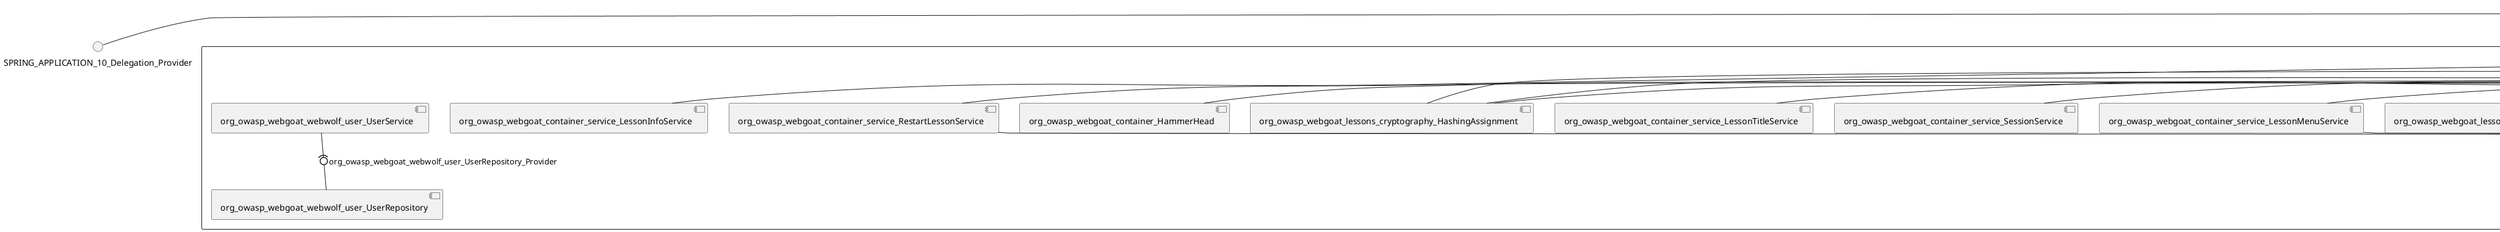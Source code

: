 @startuml
skinparam fixCircleLabelOverlapping true
skinparam componentStyle uml2
() SPRING_APPLICATION_10_Delegation_Provider
() SPRING_APPLICATION_11_Delegation_Provider
() SPRING_APPLICATION_12_Delegation_Provider
() SPRING_APPLICATION_13_Delegation_Provider
() SPRING_APPLICATION_14_Delegation_Provider
() SPRING_APPLICATION_15_Delegation_Provider
() SPRING_APPLICATION_16_Delegation_Provider
() SPRING_APPLICATION_2_Delegation_Provider
() SPRING_APPLICATION_3_Delegation_Provider
() SPRING_APPLICATION_4_Delegation_Provider
() SPRING_APPLICATION_5_Delegation_Provider
() SPRING_APPLICATION_6_Delegation_Provider
() SPRING_APPLICATION_7_Delegation_Provider
() SPRING_APPLICATION_8_Delegation_Provider
() SPRING_APPLICATION_9_Delegation_Provider
() SPRING_APPLICATION_BypassRestrictions_FieldRestrictions_POST_Delegation_Provider
() SPRING_APPLICATION_BypassRestrictions_frontendValidation_POST_Delegation_Provider
() SPRING_APPLICATION_ChromeDevTools_dummy_POST_Delegation_Provider
() SPRING_APPLICATION_ChromeDevTools_network_POST_Delegation_Provider
() SPRING_APPLICATION_CrossSiteScriptingStored_stored_xss_POST_Delegation_Provider
() SPRING_APPLICATION_CrossSiteScriptingStored_stored_xss_follow_up_POST_Delegation_Provider
() SPRING_APPLICATION_CrossSiteScripting_attack1_POST_Delegation_Provider
() SPRING_APPLICATION_CrossSiteScripting_attack3_POST_Delegation_Provider
() SPRING_APPLICATION_CrossSiteScripting_attack4_POST_Delegation_Provider
() SPRING_APPLICATION_CrossSiteScripting_attack5a_GET_Delegation_Provider
() SPRING_APPLICATION_CrossSiteScripting_attack6a_POST_Delegation_Provider
() SPRING_APPLICATION_CrossSiteScripting_dom_follow_up_POST_Delegation_Provider
() SPRING_APPLICATION_CrossSiteScripting_phone_home_xss_POST_Delegation_Provider
() SPRING_APPLICATION_CrossSiteScripting_quiz_GET_POST_Delegation_Provider
() SPRING_APPLICATION_Delegation_Provider
() SPRING_APPLICATION_GET_10_Delegation_Provider
() SPRING_APPLICATION_GET_11_Delegation_Provider
() SPRING_APPLICATION_GET_2_Delegation_Provider
() SPRING_APPLICATION_GET_3_Delegation_Provider
() SPRING_APPLICATION_GET_4_Delegation_Provider
() SPRING_APPLICATION_GET_5_Delegation_Provider
() SPRING_APPLICATION_GET_6_Delegation_Provider
() SPRING_APPLICATION_GET_7_Delegation_Provider
() SPRING_APPLICATION_GET_8_Delegation_Provider
() SPRING_APPLICATION_GET_9_Delegation_Provider
() SPRING_APPLICATION_GET_Delegation_Provider
() SPRING_APPLICATION_HtmlTampering_task_POST_Delegation_Provider
() SPRING_APPLICATION_HttpBasics_attack1_POST_Delegation_Provider
() SPRING_APPLICATION_HttpBasics_attack2_POST_Delegation_Provider
() SPRING_APPLICATION_IDOR_diff_attributes_POST_Delegation_Provider
() SPRING_APPLICATION_IDOR_login_POST_Delegation_Provider
() SPRING_APPLICATION_IDOR_profile_alt_path_POST_Delegation_Provider
() SPRING_APPLICATION_InsecureDeserialization_task_POST_Delegation_Provider
() SPRING_APPLICATION_InsecureLogin_Delegation_Provider
() SPRING_APPLICATION_JWT_decode_POST_Delegation_Provider
() SPRING_APPLICATION_JWT_jku_Delegation_Provider
() SPRING_APPLICATION_JWT_kid_Delegation_Provider
() SPRING_APPLICATION_JWT_quiz_GET_POST_Delegation_Provider
() SPRING_APPLICATION_JWT_refresh_Delegation_Provider
() SPRING_APPLICATION_JWT_secret_POST_Delegation_Provider
() SPRING_APPLICATION_JWT_votings_Delegation_Provider
() SPRING_APPLICATION_LogSpoofing_log_bleeding_POST_Delegation_Provider
() SPRING_APPLICATION_LogSpoofing_log_spoofing_POST_Delegation_Provider
() SPRING_APPLICATION_POST_10_Delegation_Provider
() SPRING_APPLICATION_POST_11_Delegation_Provider
() SPRING_APPLICATION_POST_12_Delegation_Provider
() SPRING_APPLICATION_POST_13_Delegation_Provider
() SPRING_APPLICATION_POST_14_Delegation_Provider
() SPRING_APPLICATION_POST_15_Delegation_Provider
() SPRING_APPLICATION_POST_16_Delegation_Provider
() SPRING_APPLICATION_POST_17_Delegation_Provider
() SPRING_APPLICATION_POST_18_Delegation_Provider
() SPRING_APPLICATION_POST_2_Delegation_Provider
() SPRING_APPLICATION_POST_3_Delegation_Provider
() SPRING_APPLICATION_POST_4_Delegation_Provider
() SPRING_APPLICATION_POST_5_Delegation_Provider
() SPRING_APPLICATION_POST_6_Delegation_Provider
() SPRING_APPLICATION_POST_7_Delegation_Provider
() SPRING_APPLICATION_POST_8_Delegation_Provider
() SPRING_APPLICATION_POST_9_Delegation_Provider
() SPRING_APPLICATION_POST_Delegation_Provider
() SPRING_APPLICATION_PUT_Delegation_Provider
() SPRING_APPLICATION_PasswordReset_ForgotPassword_create_password_reset_link_POST_Delegation_Provider
() SPRING_APPLICATION_PasswordReset_SecurityQuestions_POST_Delegation_Provider
() SPRING_APPLICATION_PasswordReset_reset_Delegation_Provider
() SPRING_APPLICATION_PasswordReset_simple_mail_reset_POST_Delegation_Provider
() SPRING_APPLICATION_PathTraversal_profile_picture_GET_Delegation_Provider
() SPRING_APPLICATION_PathTraversal_profile_picture_fix_GET_Delegation_Provider
() SPRING_APPLICATION_PathTraversal_profile_upload_POST_Delegation_Provider
() SPRING_APPLICATION_PathTraversal_profile_upload_fix_POST_Delegation_Provider
() SPRING_APPLICATION_PathTraversal_profile_upload_remove_user_input_POST_Delegation_Provider
() SPRING_APPLICATION_PathTraversal_random_POST_Delegation_Provider
() SPRING_APPLICATION_PathTraversal_random_picture_GET_Delegation_Provider
() SPRING_APPLICATION_PathTraversal_zip_slip_Delegation_Provider
() SPRING_APPLICATION_SSRF_task1_POST_Delegation_Provider
() SPRING_APPLICATION_SSRF_task2_POST_Delegation_Provider
() SPRING_APPLICATION_SecurePasswords_assignment_POST_Delegation_Provider
() SPRING_APPLICATION_SqlInjectionAdvanced_attack6a_POST_Delegation_Provider
() SPRING_APPLICATION_SqlInjectionAdvanced_attack6b_POST_Delegation_Provider
() SPRING_APPLICATION_SqlInjectionAdvanced_challenge_Login_POST_Delegation_Provider
() SPRING_APPLICATION_SqlInjectionAdvanced_challenge_PUT_Delegation_Provider
() SPRING_APPLICATION_SqlInjectionAdvanced_quiz_GET_POST_Delegation_Provider
() SPRING_APPLICATION_SqlInjectionMitigations_attack10a_POST_Delegation_Provider
() SPRING_APPLICATION_SqlInjectionMitigations_attack10b_POST_Delegation_Provider
() SPRING_APPLICATION_SqlInjectionMitigations_attack12a_POST_Delegation_Provider
() SPRING_APPLICATION_SqlInjectionMitigations_servers_GET_Delegation_Provider
() SPRING_APPLICATION_SqlInjection_assignment5a_POST_Delegation_Provider
() SPRING_APPLICATION_SqlInjection_assignment5b_POST_Delegation_Provider
() SPRING_APPLICATION_SqlInjection_attack10_POST_Delegation_Provider
() SPRING_APPLICATION_SqlInjection_attack2_POST_Delegation_Provider
() SPRING_APPLICATION_SqlInjection_attack3_POST_Delegation_Provider
() SPRING_APPLICATION_SqlInjection_attack4_POST_Delegation_Provider
() SPRING_APPLICATION_SqlInjection_attack5_POST_Delegation_Provider
() SPRING_APPLICATION_SqlInjection_attack8_POST_Delegation_Provider
() SPRING_APPLICATION_SqlInjection_attack9_POST_Delegation_Provider
() SPRING_APPLICATION_SqlOnlyInputValidationOnKeywords_attack_POST_Delegation_Provider
() SPRING_APPLICATION_SqlOnlyInputValidation_attack_POST_Delegation_Provider
() SPRING_APPLICATION_VulnerableComponents_attack1_POST_Delegation_Provider
() SPRING_APPLICATION_WebWolf_GET_Delegation_Provider
() SPRING_APPLICATION_WebWolf_landing_Delegation_Provider
() SPRING_APPLICATION_WebWolf_mail_Delegation_Provider
() SPRING_APPLICATION_challenge_1_POST_Delegation_Provider
() SPRING_APPLICATION_challenge_5_POST_Delegation_Provider
() SPRING_APPLICATION_challenge_7_Delegation_Provider
() SPRING_APPLICATION_challenge_8_Delegation_Provider
() SPRING_APPLICATION_challenge_logo_Delegation_Provider
() SPRING_APPLICATION_cia_quiz_GET_POST_Delegation_Provider
() SPRING_APPLICATION_clientSideFiltering_attack1_POST_Delegation_Provider
() SPRING_APPLICATION_clientSideFiltering_challenge_store_coupons_GET_Delegation_Provider
() SPRING_APPLICATION_clientSideFiltering_getItForFree_POST_Delegation_Provider
() SPRING_APPLICATION_clientSideFiltering_salaries_GET_Delegation_Provider
() SPRING_APPLICATION_crypto_encoding_basic_auth_POST_Delegation_Provider
() SPRING_APPLICATION_crypto_encoding_xor_POST_Delegation_Provider
() SPRING_APPLICATION_crypto_hashing_POST_Delegation_Provider
() SPRING_APPLICATION_crypto_secure_defaults_POST_Delegation_Provider
() SPRING_APPLICATION_crypto_signing_verify_POST_Delegation_Provider
() SPRING_APPLICATION_csrf_feedback_message_POST_Delegation_Provider
() SPRING_APPLICATION_csrf_review_POST_Delegation_Provider
() SPRING_APPLICATION_files_GET_Delegation_Provider
() SPRING_APPLICATION_fileupload_POST_Delegation_Provider
() SPRING_APPLICATION_jwt_Delegation_Provider
() SPRING_APPLICATION_landing_Delegation_Provider
() SPRING_APPLICATION_lesson_template_Delegation_Provider
() SPRING_APPLICATION_login_oauth_mvc_GET_Delegation_Provider
() SPRING_APPLICATION_mail_DELETE_GET_POST_Delegation_Provider
() SPRING_APPLICATION_register_mvc_POST_Delegation_Provider
() SPRING_APPLICATION_registration_GET_Delegation_Provider
() SPRING_APPLICATION_requests_GET_Delegation_Provider
() SPRING_APPLICATION_scoreboard_data_GET_Delegation_Provider
() SPRING_APPLICATION_server_directory_GET_Delegation_Provider
() SPRING_APPLICATION_service_debug_labels_mvc_Delegation_Provider
() SPRING_APPLICATION_service_lessonoverview_mvc_Delegation_Provider
() SPRING_APPLICATION_xxe_comments_GET_Delegation_Provider
rectangle System {
[org_owasp_webgoat_container_HammerHead] [[webgoat-webgoat.repository#_k71X_lB1Ee-JrIc3oFKUaw]]
[org_owasp_webgoat_container_WebWolfRedirect] [[webgoat-webgoat.repository#_k71X_lB1Ee-JrIc3oFKUaw]]
[org_owasp_webgoat_container_controller_StartLesson] [[webgoat-webgoat.repository#_k71X_lB1Ee-JrIc3oFKUaw]]
[org_owasp_webgoat_container_controller_Welcome] [[webgoat-webgoat.repository#_k71X_lB1Ee-JrIc3oFKUaw]]
[org_owasp_webgoat_container_i18n_PluginMessages_Provider] [[webgoat-webgoat.repository#_k71X_lB1Ee-JrIc3oFKUaw]]
[org_owasp_webgoat_container_report_ReportCardController] [[webgoat-webgoat.repository#_k71X_lB1Ee-JrIc3oFKUaw]]
[org_owasp_webgoat_container_service_EnvironmentService] [[webgoat-webgoat.repository#_k71X_lB1Ee-JrIc3oFKUaw]]
[org_owasp_webgoat_container_service_HintService] [[webgoat-webgoat.repository#_k71X_lB1Ee-JrIc3oFKUaw]]
[org_owasp_webgoat_container_service_LabelDebugService] [[webgoat-webgoat.repository#_k71X_lB1Ee-JrIc3oFKUaw]]
[org_owasp_webgoat_container_service_LabelService] [[webgoat-webgoat.repository#_k71X_lB1Ee-JrIc3oFKUaw]]
[org_owasp_webgoat_container_service_LessonInfoService] [[webgoat-webgoat.repository#_k71X_lB1Ee-JrIc3oFKUaw]]
[org_owasp_webgoat_container_service_LessonMenuService] [[webgoat-webgoat.repository#_k71X_lB1Ee-JrIc3oFKUaw]]
[org_owasp_webgoat_container_service_LessonProgressService] [[webgoat-webgoat.repository#_k71X_lB1Ee-JrIc3oFKUaw]]
[org_owasp_webgoat_container_service_LessonTitleService] [[webgoat-webgoat.repository#_k71X_lB1Ee-JrIc3oFKUaw]]
[org_owasp_webgoat_container_service_RestartLessonService] [[webgoat-webgoat.repository#_k71X_lB1Ee-JrIc3oFKUaw]]
[org_owasp_webgoat_container_service_SessionService] [[webgoat-webgoat.repository#_k71X_lB1Ee-JrIc3oFKUaw]]
[org_owasp_webgoat_container_session_UserSessionData_Provider] [[webgoat-webgoat.repository#_k71X_lB1Ee-JrIc3oFKUaw]]
[org_owasp_webgoat_container_session_WebSession_Provider] [[webgoat-webgoat.repository#_k71X_lB1Ee-JrIc3oFKUaw]]
[org_owasp_webgoat_container_users_RegistrationController] [[webgoat-webgoat.repository#_k71X_lB1Ee-JrIc3oFKUaw]]
[org_owasp_webgoat_container_users_Scoreboard] [[webgoat-webgoat.repository#_k71X_lB1Ee-JrIc3oFKUaw]]
[org_owasp_webgoat_container_users_UserProgressRepository] [[webgoat-webgoat.repository#_k71X_lB1Ee-JrIc3oFKUaw]]
[org_owasp_webgoat_container_users_UserRepository] [[webgoat-webgoat.repository#_k71X_lB1Ee-JrIc3oFKUaw]]
[org_owasp_webgoat_container_users_UserService] [[webgoat-webgoat.repository#_k71X_lB1Ee-JrIc3oFKUaw]]
[org_owasp_webgoat_lessons_authbypass_VerifyAccount] [[webgoat-webgoat.repository#_k71X_lB1Ee-JrIc3oFKUaw]]
[org_owasp_webgoat_lessons_bypassrestrictions_BypassRestrictionsFieldRestrictions] [[webgoat-webgoat.repository#_k71X_lB1Ee-JrIc3oFKUaw]]
[org_owasp_webgoat_lessons_bypassrestrictions_BypassRestrictionsFrontendValidation] [[webgoat-webgoat.repository#_k71X_lB1Ee-JrIc3oFKUaw]]
[org_owasp_webgoat_lessons_challenges_FlagController] [[webgoat-webgoat.repository#_k71X_lB1Ee-JrIc3oFKUaw]]
[org_owasp_webgoat_lessons_challenges_challenge1_Assignment1] [[webgoat-webgoat.repository#_k71X_lB1Ee-JrIc3oFKUaw]]
[org_owasp_webgoat_lessons_challenges_challenge1_ImageServlet] [[webgoat-webgoat.repository#_k71X_lB1Ee-JrIc3oFKUaw]]
[org_owasp_webgoat_lessons_challenges_challenge5_Assignment5] [[webgoat-webgoat.repository#_k71X_lB1Ee-JrIc3oFKUaw]]
[org_owasp_webgoat_lessons_challenges_challenge7_Assignment7] [[webgoat-webgoat.repository#_k71X_lB1Ee-JrIc3oFKUaw]]
[org_owasp_webgoat_lessons_challenges_challenge8_Assignment8] [[webgoat-webgoat.repository#_k71X_lB1Ee-JrIc3oFKUaw]]
[org_owasp_webgoat_lessons_chromedevtools_NetworkDummy] [[webgoat-webgoat.repository#_k71X_lB1Ee-JrIc3oFKUaw]]
[org_owasp_webgoat_lessons_chromedevtools_NetworkLesson] [[webgoat-webgoat.repository#_k71X_lB1Ee-JrIc3oFKUaw]]
[org_owasp_webgoat_lessons_cia_CIAQuiz] [[webgoat-webgoat.repository#_k71X_lB1Ee-JrIc3oFKUaw]]
[org_owasp_webgoat_lessons_clientsidefiltering_ClientSideFilteringAssignment] [[webgoat-webgoat.repository#_k71X_lB1Ee-JrIc3oFKUaw]]
[org_owasp_webgoat_lessons_clientsidefiltering_ClientSideFilteringFreeAssignment] [[webgoat-webgoat.repository#_k71X_lB1Ee-JrIc3oFKUaw]]
[org_owasp_webgoat_lessons_clientsidefiltering_Salaries] [[webgoat-webgoat.repository#_k71X_lB1Ee-JrIc3oFKUaw]]
[org_owasp_webgoat_lessons_clientsidefiltering_ShopEndpoint] [[webgoat-webgoat.repository#_k71X_lB1Ee-JrIc3oFKUaw]]
[org_owasp_webgoat_lessons_cryptography_EncodingAssignment] [[webgoat-webgoat.repository#_k71X_lB1Ee-JrIc3oFKUaw]]
[org_owasp_webgoat_lessons_cryptography_HashingAssignment] [[webgoat-webgoat.repository#_k71X_lB1Ee-JrIc3oFKUaw]]
[org_owasp_webgoat_lessons_cryptography_SecureDefaultsAssignment] [[webgoat-webgoat.repository#_k71X_lB1Ee-JrIc3oFKUaw]]
[org_owasp_webgoat_lessons_cryptography_SigningAssignment] [[webgoat-webgoat.repository#_k71X_lB1Ee-JrIc3oFKUaw]]
[org_owasp_webgoat_lessons_cryptography_XOREncodingAssignment] [[webgoat-webgoat.repository#_k71X_lB1Ee-JrIc3oFKUaw]]
[org_owasp_webgoat_lessons_csrf_CSRFConfirmFlag1] [[webgoat-webgoat.repository#_k71X_lB1Ee-JrIc3oFKUaw]]
[org_owasp_webgoat_lessons_csrf_CSRFFeedback] [[webgoat-webgoat.repository#_k71X_lB1Ee-JrIc3oFKUaw]]
[org_owasp_webgoat_lessons_csrf_CSRFGetFlag] [[webgoat-webgoat.repository#_k71X_lB1Ee-JrIc3oFKUaw]]
[org_owasp_webgoat_lessons_csrf_CSRFLogin] [[webgoat-webgoat.repository#_k71X_lB1Ee-JrIc3oFKUaw]]
[org_owasp_webgoat_lessons_csrf_ForgedReviews] [[webgoat-webgoat.repository#_k71X_lB1Ee-JrIc3oFKUaw]]
[org_owasp_webgoat_lessons_csrf_ObjectMapper_Provider] [[webgoat-webgoat.repository#_k71X_lB1Ee-JrIc3oFKUaw]]
[org_owasp_webgoat_lessons_deserialization_InsecureDeserializationTask] [[webgoat-webgoat.repository#_k71X_lB1Ee-JrIc3oFKUaw]]
[org_owasp_webgoat_lessons_hijacksession_HijackSessionAssignment] [[webgoat-webgoat.repository#_k71X_lB1Ee-JrIc3oFKUaw]]
[org_owasp_webgoat_lessons_hijacksession_cas_HijackSessionAuthenticationProvider] [[webgoat-webgoat.repository#_k71X_lB1Ee-JrIc3oFKUaw]]
[org_owasp_webgoat_lessons_htmltampering_HtmlTamperingTask] [[webgoat-webgoat.repository#_k71X_lB1Ee-JrIc3oFKUaw]]
[org_owasp_webgoat_lessons_httpbasics_HttpBasicsLesson] [[webgoat-webgoat.repository#_k71X_lB1Ee-JrIc3oFKUaw]]
[org_owasp_webgoat_lessons_httpbasics_HttpBasicsQuiz] [[webgoat-webgoat.repository#_k71X_lB1Ee-JrIc3oFKUaw]]
[org_owasp_webgoat_lessons_httpproxies_HttpBasicsInterceptRequest] [[webgoat-webgoat.repository#_k71X_lB1Ee-JrIc3oFKUaw]]
[org_owasp_webgoat_lessons_idor_IDORDiffAttributes] [[webgoat-webgoat.repository#_k71X_lB1Ee-JrIc3oFKUaw]]
[org_owasp_webgoat_lessons_idor_IDOREditOtherProfile] [[webgoat-webgoat.repository#_k71X_lB1Ee-JrIc3oFKUaw]]
[org_owasp_webgoat_lessons_idor_IDORLogin] [[webgoat-webgoat.repository#_k71X_lB1Ee-JrIc3oFKUaw]]
[org_owasp_webgoat_lessons_idor_IDORViewOtherProfile] [[webgoat-webgoat.repository#_k71X_lB1Ee-JrIc3oFKUaw]]
[org_owasp_webgoat_lessons_idor_IDORViewOwnProfile] [[webgoat-webgoat.repository#_k71X_lB1Ee-JrIc3oFKUaw]]
[org_owasp_webgoat_lessons_idor_IDORViewOwnProfileAltUrl] [[webgoat-webgoat.repository#_k71X_lB1Ee-JrIc3oFKUaw]]
[org_owasp_webgoat_lessons_insecurelogin_InsecureLoginTask] [[webgoat-webgoat.repository#_k71X_lB1Ee-JrIc3oFKUaw]]
[org_owasp_webgoat_lessons_jwt_JWTDecodeEndpoint] [[webgoat-webgoat.repository#_k71X_lB1Ee-JrIc3oFKUaw]]
[org_owasp_webgoat_lessons_jwt_JWTQuiz] [[webgoat-webgoat.repository#_k71X_lB1Ee-JrIc3oFKUaw]]
[org_owasp_webgoat_lessons_jwt_JWTRefreshEndpoint] [[webgoat-webgoat.repository#_k71X_lB1Ee-JrIc3oFKUaw]]
[org_owasp_webgoat_lessons_jwt_JWTSecretKeyEndpoint] [[webgoat-webgoat.repository#_k71X_lB1Ee-JrIc3oFKUaw]]
[org_owasp_webgoat_lessons_jwt_JWTVotesEndpoint] [[webgoat-webgoat.repository#_k71X_lB1Ee-JrIc3oFKUaw]]
[org_owasp_webgoat_lessons_jwt_claimmisuse_JWTHeaderJKUEndpoint] [[webgoat-webgoat.repository#_k71X_lB1Ee-JrIc3oFKUaw]]
[org_owasp_webgoat_lessons_jwt_claimmisuse_JWTHeaderKIDEndpoint] [[webgoat-webgoat.repository#_k71X_lB1Ee-JrIc3oFKUaw]]
[org_owasp_webgoat_lessons_lessontemplate_SampleAttack] [[webgoat-webgoat.repository#_k71X_lB1Ee-JrIc3oFKUaw]]
[org_owasp_webgoat_lessons_logging_LogBleedingTask] [[webgoat-webgoat.repository#_k71X_lB1Ee-JrIc3oFKUaw]]
[org_owasp_webgoat_lessons_logging_LogSpoofingTask] [[webgoat-webgoat.repository#_k71X_lB1Ee-JrIc3oFKUaw]]
[org_owasp_webgoat_lessons_missingac_MissingFunctionACHiddenMenus] [[webgoat-webgoat.repository#_k71X_lB1Ee-JrIc3oFKUaw]]
[org_owasp_webgoat_lessons_missingac_MissingFunctionACUsers] [[webgoat-webgoat.repository#_k71X_lB1Ee-JrIc3oFKUaw]]
[org_owasp_webgoat_lessons_missingac_MissingFunctionACYourHash] [[webgoat-webgoat.repository#_k71X_lB1Ee-JrIc3oFKUaw]]
[org_owasp_webgoat_lessons_missingac_MissingFunctionACYourHashAdmin] [[webgoat-webgoat.repository#_k71X_lB1Ee-JrIc3oFKUaw]]
[org_owasp_webgoat_lessons_passwordreset_QuestionsAssignment] [[webgoat-webgoat.repository#_k71X_lB1Ee-JrIc3oFKUaw]]
[org_owasp_webgoat_lessons_passwordreset_ResetLinkAssignment] [[webgoat-webgoat.repository#_k71X_lB1Ee-JrIc3oFKUaw]]
[org_owasp_webgoat_lessons_passwordreset_ResetLinkAssignmentForgotPassword] [[webgoat-webgoat.repository#_k71X_lB1Ee-JrIc3oFKUaw]]
[org_owasp_webgoat_lessons_passwordreset_SecurityQuestionAssignment] [[webgoat-webgoat.repository#_k71X_lB1Ee-JrIc3oFKUaw]]
[org_owasp_webgoat_lessons_passwordreset_SimpleMailAssignment] [[webgoat-webgoat.repository#_k71X_lB1Ee-JrIc3oFKUaw]]
[org_owasp_webgoat_lessons_passwordreset_TriedQuestions] [[webgoat-webgoat.repository#_k71X_lB1Ee-JrIc3oFKUaw]]
[org_owasp_webgoat_lessons_pathtraversal_ProfileUpload] [[webgoat-webgoat.repository#_k71X_lB1Ee-JrIc3oFKUaw]]
[org_owasp_webgoat_lessons_pathtraversal_ProfileUploadFix] [[webgoat-webgoat.repository#_k71X_lB1Ee-JrIc3oFKUaw]]
[org_owasp_webgoat_lessons_pathtraversal_ProfileUploadRemoveUserInput] [[webgoat-webgoat.repository#_k71X_lB1Ee-JrIc3oFKUaw]]
[org_owasp_webgoat_lessons_pathtraversal_ProfileUploadRetrieval] [[webgoat-webgoat.repository#_k71X_lB1Ee-JrIc3oFKUaw]]
[org_owasp_webgoat_lessons_pathtraversal_ProfileZipSlip] [[webgoat-webgoat.repository#_k71X_lB1Ee-JrIc3oFKUaw]]
[org_owasp_webgoat_lessons_securepasswords_SecurePasswordsAssignment] [[webgoat-webgoat.repository#_k71X_lB1Ee-JrIc3oFKUaw]]
[org_owasp_webgoat_lessons_spoofcookie_SpoofCookieAssignment] [[webgoat-webgoat.repository#_k71X_lB1Ee-JrIc3oFKUaw]]
[org_owasp_webgoat_lessons_sqlinjection_advanced_SqlInjectionChallenge] [[webgoat-webgoat.repository#_k71X_lB1Ee-JrIc3oFKUaw]]
[org_owasp_webgoat_lessons_sqlinjection_advanced_SqlInjectionChallengeLogin] [[webgoat-webgoat.repository#_k71X_lB1Ee-JrIc3oFKUaw]]
[org_owasp_webgoat_lessons_sqlinjection_advanced_SqlInjectionLesson6a] [[webgoat-webgoat.repository#_k71X_lB1Ee-JrIc3oFKUaw]]
[org_owasp_webgoat_lessons_sqlinjection_advanced_SqlInjectionLesson6b] [[webgoat-webgoat.repository#_k71X_lB1Ee-JrIc3oFKUaw]]
[org_owasp_webgoat_lessons_sqlinjection_advanced_SqlInjectionQuiz] [[webgoat-webgoat.repository#_k71X_lB1Ee-JrIc3oFKUaw]]
[org_owasp_webgoat_lessons_sqlinjection_introduction_SqlInjectionLesson10] [[webgoat-webgoat.repository#_k71X_lB1Ee-JrIc3oFKUaw]]
[org_owasp_webgoat_lessons_sqlinjection_introduction_SqlInjectionLesson2] [[webgoat-webgoat.repository#_k71X_lB1Ee-JrIc3oFKUaw]]
[org_owasp_webgoat_lessons_sqlinjection_introduction_SqlInjectionLesson3] [[webgoat-webgoat.repository#_k71X_lB1Ee-JrIc3oFKUaw]]
[org_owasp_webgoat_lessons_sqlinjection_introduction_SqlInjectionLesson4] [[webgoat-webgoat.repository#_k71X_lB1Ee-JrIc3oFKUaw]]
[org_owasp_webgoat_lessons_sqlinjection_introduction_SqlInjectionLesson5] [[webgoat-webgoat.repository#_k71X_lB1Ee-JrIc3oFKUaw]]
[org_owasp_webgoat_lessons_sqlinjection_introduction_SqlInjectionLesson5a] [[webgoat-webgoat.repository#_k71X_lB1Ee-JrIc3oFKUaw]]
[org_owasp_webgoat_lessons_sqlinjection_introduction_SqlInjectionLesson5b] [[webgoat-webgoat.repository#_k71X_lB1Ee-JrIc3oFKUaw]]
[org_owasp_webgoat_lessons_sqlinjection_introduction_SqlInjectionLesson8] [[webgoat-webgoat.repository#_k71X_lB1Ee-JrIc3oFKUaw]]
[org_owasp_webgoat_lessons_sqlinjection_introduction_SqlInjectionLesson9] [[webgoat-webgoat.repository#_k71X_lB1Ee-JrIc3oFKUaw]]
[org_owasp_webgoat_lessons_sqlinjection_mitigation_Servers] [[webgoat-webgoat.repository#_k71X_lB1Ee-JrIc3oFKUaw]]
[org_owasp_webgoat_lessons_sqlinjection_mitigation_SqlInjectionLesson10a] [[webgoat-webgoat.repository#_k71X_lB1Ee-JrIc3oFKUaw]]
[org_owasp_webgoat_lessons_sqlinjection_mitigation_SqlInjectionLesson10b] [[webgoat-webgoat.repository#_k71X_lB1Ee-JrIc3oFKUaw]]
[org_owasp_webgoat_lessons_sqlinjection_mitigation_SqlInjectionLesson13] [[webgoat-webgoat.repository#_k71X_lB1Ee-JrIc3oFKUaw]]
[org_owasp_webgoat_lessons_sqlinjection_mitigation_SqlOnlyInputValidation] [[webgoat-webgoat.repository#_k71X_lB1Ee-JrIc3oFKUaw]]
[org_owasp_webgoat_lessons_sqlinjection_mitigation_SqlOnlyInputValidationOnKeywords] [[webgoat-webgoat.repository#_k71X_lB1Ee-JrIc3oFKUaw]]
[org_owasp_webgoat_lessons_ssrf_SSRFTask1] [[webgoat-webgoat.repository#_k71X_lB1Ee-JrIc3oFKUaw]]
[org_owasp_webgoat_lessons_ssrf_SSRFTask2] [[webgoat-webgoat.repository#_k71X_lB1Ee-JrIc3oFKUaw]]
[org_owasp_webgoat_lessons_vulnerablecomponents_VulnerableComponentsLesson] [[webgoat-webgoat.repository#_k71X_lB1Ee-JrIc3oFKUaw]]
[org_owasp_webgoat_lessons_webwolfintroduction_LandingAssignment] [[webgoat-webgoat.repository#_k71X_lB1Ee-JrIc3oFKUaw]]
[org_owasp_webgoat_lessons_webwolfintroduction_MailAssignment] [[webgoat-webgoat.repository#_k71X_lB1Ee-JrIc3oFKUaw]]
[org_owasp_webgoat_lessons_xss_CrossSiteScriptingLesson1] [[webgoat-webgoat.repository#_k71X_lB1Ee-JrIc3oFKUaw]]
[org_owasp_webgoat_lessons_xss_CrossSiteScriptingLesson3] [[webgoat-webgoat.repository#_k71X_lB1Ee-JrIc3oFKUaw]]
[org_owasp_webgoat_lessons_xss_CrossSiteScriptingLesson4] [[webgoat-webgoat.repository#_k71X_lB1Ee-JrIc3oFKUaw]]
[org_owasp_webgoat_lessons_xss_CrossSiteScriptingLesson5a] [[webgoat-webgoat.repository#_k71X_lB1Ee-JrIc3oFKUaw]]
[org_owasp_webgoat_lessons_xss_CrossSiteScriptingLesson6a] [[webgoat-webgoat.repository#_k71X_lB1Ee-JrIc3oFKUaw]]
[org_owasp_webgoat_lessons_xss_CrossSiteScriptingQuiz] [[webgoat-webgoat.repository#_k71X_lB1Ee-JrIc3oFKUaw]]
[org_owasp_webgoat_lessons_xss_DOMCrossSiteScripting] [[webgoat-webgoat.repository#_k71X_lB1Ee-JrIc3oFKUaw]]
[org_owasp_webgoat_lessons_xss_DOMCrossSiteScriptingVerifier] [[webgoat-webgoat.repository#_k71X_lB1Ee-JrIc3oFKUaw]]
[org_owasp_webgoat_lessons_xss_stored_StoredCrossSiteScriptingVerifier] [[webgoat-webgoat.repository#_k71X_lB1Ee-JrIc3oFKUaw]]
[org_owasp_webgoat_lessons_xss_stored_StoredXssComments] [[webgoat-webgoat.repository#_k71X_lB1Ee-JrIc3oFKUaw]]
[org_owasp_webgoat_lessons_xxe_BlindSendFileAssignment] [[webgoat-webgoat.repository#_k71X_lB1Ee-JrIc3oFKUaw]]
[org_owasp_webgoat_lessons_xxe_CommentsCache] [[webgoat-webgoat.repository#_k71X_lB1Ee-JrIc3oFKUaw]]
[org_owasp_webgoat_lessons_xxe_CommentsEndpoint] [[webgoat-webgoat.repository#_k71X_lB1Ee-JrIc3oFKUaw]]
[org_owasp_webgoat_lessons_xxe_ContentTypeAssignment] [[webgoat-webgoat.repository#_k71X_lB1Ee-JrIc3oFKUaw]]
[org_owasp_webgoat_lessons_xxe_SimpleXXE] [[webgoat-webgoat.repository#_k71X_lB1Ee-JrIc3oFKUaw]]
[org_owasp_webgoat_webwolf_FileServer] [[webgoat-webgoat.repository#_k71X_lB1Ee-JrIc3oFKUaw]]
[org_owasp_webgoat_webwolf_jwt_JWTController] [[webgoat-webgoat.repository#_k71X_lB1Ee-JrIc3oFKUaw]]
[org_owasp_webgoat_webwolf_mailbox_MailboxController] [[webgoat-webgoat.repository#_k71X_lB1Ee-JrIc3oFKUaw]]
[org_owasp_webgoat_webwolf_mailbox_MailboxRepository] [[webgoat-webgoat.repository#_k71X_lB1Ee-JrIc3oFKUaw]]
[org_owasp_webgoat_webwolf_requests_LandingPage] [[webgoat-webgoat.repository#_k71X_lB1Ee-JrIc3oFKUaw]]
[org_owasp_webgoat_webwolf_requests_Requests] [[webgoat-webgoat.repository#_k71X_lB1Ee-JrIc3oFKUaw]]
[org_owasp_webgoat_webwolf_user_UserRepository] [[webgoat-webgoat.repository#_k71X_lB1Ee-JrIc3oFKUaw]]
[org_owasp_webgoat_webwolf_user_UserService] [[webgoat-webgoat.repository#_k71X_lB1Ee-JrIc3oFKUaw]]
port SPRING_APPLICATION_10_Provider
SPRING_APPLICATION_10_Delegation_Provider - SPRING_APPLICATION_10_Provider
SPRING_APPLICATION_10_Provider - [org_owasp_webgoat_lessons_cryptography_SigningAssignment]
port SPRING_APPLICATION_11_Provider
SPRING_APPLICATION_11_Delegation_Provider - SPRING_APPLICATION_11_Provider
SPRING_APPLICATION_11_Provider - [org_owasp_webgoat_container_service_LessonInfoService]
port SPRING_APPLICATION_12_Provider
SPRING_APPLICATION_12_Delegation_Provider - SPRING_APPLICATION_12_Provider
SPRING_APPLICATION_12_Provider - [org_owasp_webgoat_container_service_LabelDebugService]
port SPRING_APPLICATION_13_Provider
SPRING_APPLICATION_13_Delegation_Provider - SPRING_APPLICATION_13_Provider
SPRING_APPLICATION_13_Provider - [org_owasp_webgoat_container_service_RestartLessonService]
port SPRING_APPLICATION_14_Provider
SPRING_APPLICATION_14_Delegation_Provider - SPRING_APPLICATION_14_Provider
SPRING_APPLICATION_14_Provider - [org_owasp_webgoat_container_controller_StartLesson]
port SPRING_APPLICATION_15_Provider
SPRING_APPLICATION_15_Delegation_Provider - SPRING_APPLICATION_15_Provider
SPRING_APPLICATION_15_Provider - [org_owasp_webgoat_container_HammerHead]
port SPRING_APPLICATION_16_Provider
SPRING_APPLICATION_16_Delegation_Provider - SPRING_APPLICATION_16_Provider
SPRING_APPLICATION_16_Provider - [org_owasp_webgoat_lessons_cryptography_HashingAssignment]
port SPRING_APPLICATION_2_Provider
SPRING_APPLICATION_2_Delegation_Provider - SPRING_APPLICATION_2_Provider
SPRING_APPLICATION_2_Provider - [org_owasp_webgoat_lessons_cryptography_HashingAssignment]
port SPRING_APPLICATION_3_Provider
SPRING_APPLICATION_3_Delegation_Provider - SPRING_APPLICATION_3_Provider
SPRING_APPLICATION_3_Provider - [org_owasp_webgoat_lessons_xxe_SimpleXXE]
port SPRING_APPLICATION_4_Provider
SPRING_APPLICATION_4_Delegation_Provider - SPRING_APPLICATION_4_Provider
SPRING_APPLICATION_4_Provider - [org_owasp_webgoat_webwolf_FileServer]
port SPRING_APPLICATION_5_Provider
SPRING_APPLICATION_5_Delegation_Provider - SPRING_APPLICATION_5_Provider
SPRING_APPLICATION_5_Provider - [org_owasp_webgoat_container_service_LessonTitleService]
port SPRING_APPLICATION_6_Provider
SPRING_APPLICATION_6_Delegation_Provider - SPRING_APPLICATION_6_Provider
SPRING_APPLICATION_6_Provider - [org_owasp_webgoat_lessons_jwt_JWTSecretKeyEndpoint]
port SPRING_APPLICATION_7_Provider
SPRING_APPLICATION_7_Delegation_Provider - SPRING_APPLICATION_7_Provider
SPRING_APPLICATION_7_Provider - [org_owasp_webgoat_container_service_SessionService]
port SPRING_APPLICATION_8_Provider
SPRING_APPLICATION_8_Delegation_Provider - SPRING_APPLICATION_8_Provider
SPRING_APPLICATION_8_Provider - [org_owasp_webgoat_container_service_LessonMenuService]
port SPRING_APPLICATION_9_Provider
SPRING_APPLICATION_9_Delegation_Provider - SPRING_APPLICATION_9_Provider
SPRING_APPLICATION_9_Provider - [org_owasp_webgoat_lessons_httpproxies_HttpBasicsInterceptRequest]
port SPRING_APPLICATION_BypassRestrictions_FieldRestrictions_POST_Provider
SPRING_APPLICATION_BypassRestrictions_FieldRestrictions_POST_Delegation_Provider - SPRING_APPLICATION_BypassRestrictions_FieldRestrictions_POST_Provider
SPRING_APPLICATION_BypassRestrictions_FieldRestrictions_POST_Provider - [org_owasp_webgoat_lessons_bypassrestrictions_BypassRestrictionsFieldRestrictions]
port SPRING_APPLICATION_BypassRestrictions_frontendValidation_POST_Provider
SPRING_APPLICATION_BypassRestrictions_frontendValidation_POST_Delegation_Provider - SPRING_APPLICATION_BypassRestrictions_frontendValidation_POST_Provider
SPRING_APPLICATION_BypassRestrictions_frontendValidation_POST_Provider - [org_owasp_webgoat_lessons_bypassrestrictions_BypassRestrictionsFrontendValidation]
port SPRING_APPLICATION_ChromeDevTools_dummy_POST_Provider
SPRING_APPLICATION_ChromeDevTools_dummy_POST_Delegation_Provider - SPRING_APPLICATION_ChromeDevTools_dummy_POST_Provider
SPRING_APPLICATION_ChromeDevTools_dummy_POST_Provider - [org_owasp_webgoat_lessons_chromedevtools_NetworkDummy]
port SPRING_APPLICATION_ChromeDevTools_network_POST_Provider
SPRING_APPLICATION_ChromeDevTools_network_POST_Delegation_Provider - SPRING_APPLICATION_ChromeDevTools_network_POST_Provider
SPRING_APPLICATION_ChromeDevTools_network_POST_Provider - [org_owasp_webgoat_lessons_chromedevtools_NetworkLesson]
port SPRING_APPLICATION_CrossSiteScriptingStored_stored_xss_POST_Provider
SPRING_APPLICATION_CrossSiteScriptingStored_stored_xss_POST_Delegation_Provider - SPRING_APPLICATION_CrossSiteScriptingStored_stored_xss_POST_Provider
SPRING_APPLICATION_CrossSiteScriptingStored_stored_xss_POST_Provider - [org_owasp_webgoat_lessons_xss_stored_StoredXssComments]
port SPRING_APPLICATION_CrossSiteScriptingStored_stored_xss_follow_up_POST_Provider
SPRING_APPLICATION_CrossSiteScriptingStored_stored_xss_follow_up_POST_Delegation_Provider - SPRING_APPLICATION_CrossSiteScriptingStored_stored_xss_follow_up_POST_Provider
SPRING_APPLICATION_CrossSiteScriptingStored_stored_xss_follow_up_POST_Provider - [org_owasp_webgoat_lessons_xss_stored_StoredCrossSiteScriptingVerifier]
port SPRING_APPLICATION_CrossSiteScripting_attack1_POST_Provider
SPRING_APPLICATION_CrossSiteScripting_attack1_POST_Delegation_Provider - SPRING_APPLICATION_CrossSiteScripting_attack1_POST_Provider
SPRING_APPLICATION_CrossSiteScripting_attack1_POST_Provider - [org_owasp_webgoat_lessons_xss_CrossSiteScriptingLesson1]
port SPRING_APPLICATION_CrossSiteScripting_attack3_POST_Provider
SPRING_APPLICATION_CrossSiteScripting_attack3_POST_Delegation_Provider - SPRING_APPLICATION_CrossSiteScripting_attack3_POST_Provider
SPRING_APPLICATION_CrossSiteScripting_attack3_POST_Provider - [org_owasp_webgoat_lessons_xss_CrossSiteScriptingLesson3]
port SPRING_APPLICATION_CrossSiteScripting_attack4_POST_Provider
SPRING_APPLICATION_CrossSiteScripting_attack4_POST_Delegation_Provider - SPRING_APPLICATION_CrossSiteScripting_attack4_POST_Provider
SPRING_APPLICATION_CrossSiteScripting_attack4_POST_Provider - [org_owasp_webgoat_lessons_xss_CrossSiteScriptingLesson4]
port SPRING_APPLICATION_CrossSiteScripting_attack5a_GET_Provider
SPRING_APPLICATION_CrossSiteScripting_attack5a_GET_Delegation_Provider - SPRING_APPLICATION_CrossSiteScripting_attack5a_GET_Provider
SPRING_APPLICATION_CrossSiteScripting_attack5a_GET_Provider - [org_owasp_webgoat_lessons_xss_CrossSiteScriptingLesson5a]
port SPRING_APPLICATION_CrossSiteScripting_attack6a_POST_Provider
SPRING_APPLICATION_CrossSiteScripting_attack6a_POST_Delegation_Provider - SPRING_APPLICATION_CrossSiteScripting_attack6a_POST_Provider
SPRING_APPLICATION_CrossSiteScripting_attack6a_POST_Provider - [org_owasp_webgoat_lessons_xss_CrossSiteScriptingLesson6a]
port SPRING_APPLICATION_CrossSiteScripting_dom_follow_up_POST_Provider
SPRING_APPLICATION_CrossSiteScripting_dom_follow_up_POST_Delegation_Provider - SPRING_APPLICATION_CrossSiteScripting_dom_follow_up_POST_Provider
SPRING_APPLICATION_CrossSiteScripting_dom_follow_up_POST_Provider - [org_owasp_webgoat_lessons_xss_DOMCrossSiteScriptingVerifier]
port SPRING_APPLICATION_CrossSiteScripting_phone_home_xss_POST_Provider
SPRING_APPLICATION_CrossSiteScripting_phone_home_xss_POST_Delegation_Provider - SPRING_APPLICATION_CrossSiteScripting_phone_home_xss_POST_Provider
SPRING_APPLICATION_CrossSiteScripting_phone_home_xss_POST_Provider - [org_owasp_webgoat_lessons_xss_DOMCrossSiteScripting]
port SPRING_APPLICATION_CrossSiteScripting_quiz_GET_POST_Provider
SPRING_APPLICATION_CrossSiteScripting_quiz_GET_POST_Delegation_Provider - SPRING_APPLICATION_CrossSiteScripting_quiz_GET_POST_Provider
SPRING_APPLICATION_CrossSiteScripting_quiz_GET_POST_Provider - [org_owasp_webgoat_lessons_xss_CrossSiteScriptingQuiz]
port SPRING_APPLICATION_Provider
SPRING_APPLICATION_Delegation_Provider - SPRING_APPLICATION_Provider
SPRING_APPLICATION_Provider - [org_owasp_webgoat_container_controller_StartLesson]
port SPRING_APPLICATION_GET_10_Provider
SPRING_APPLICATION_GET_10_Delegation_Provider - SPRING_APPLICATION_GET_10_Provider
SPRING_APPLICATION_GET_10_Provider - [org_owasp_webgoat_lessons_cryptography_EncodingAssignment]
port SPRING_APPLICATION_GET_11_Provider
SPRING_APPLICATION_GET_11_Delegation_Provider - SPRING_APPLICATION_GET_11_Provider
SPRING_APPLICATION_GET_11_Provider - [org_owasp_webgoat_container_service_LabelService]
port SPRING_APPLICATION_GET_2_Provider
SPRING_APPLICATION_GET_2_Delegation_Provider - SPRING_APPLICATION_GET_2_Provider
SPRING_APPLICATION_GET_2_Provider - [org_owasp_webgoat_lessons_missingac_MissingFunctionACUsers]
port SPRING_APPLICATION_GET_3_Provider
SPRING_APPLICATION_GET_3_Delegation_Provider - SPRING_APPLICATION_GET_3_Provider
SPRING_APPLICATION_GET_3_Provider - [org_owasp_webgoat_lessons_xss_stored_StoredXssComments]
port SPRING_APPLICATION_GET_4_Provider
SPRING_APPLICATION_GET_4_Delegation_Provider - SPRING_APPLICATION_GET_4_Provider
SPRING_APPLICATION_GET_4_Provider - [org_owasp_webgoat_container_report_ReportCardController]
port SPRING_APPLICATION_GET_5_Provider
SPRING_APPLICATION_GET_5_Delegation_Provider - SPRING_APPLICATION_GET_5_Provider
SPRING_APPLICATION_GET_5_Provider - [org_owasp_webgoat_lessons_spoofcookie_SpoofCookieAssignment]
port SPRING_APPLICATION_GET_6_Provider
SPRING_APPLICATION_GET_6_Delegation_Provider - SPRING_APPLICATION_GET_6_Provider
SPRING_APPLICATION_GET_6_Provider - [org_owasp_webgoat_container_controller_Welcome]
port SPRING_APPLICATION_GET_7_Provider
SPRING_APPLICATION_GET_7_Delegation_Provider - SPRING_APPLICATION_GET_7_Provider
SPRING_APPLICATION_GET_7_Provider - [org_owasp_webgoat_lessons_csrf_ForgedReviews]
port SPRING_APPLICATION_GET_8_Provider
SPRING_APPLICATION_GET_8_Delegation_Provider - SPRING_APPLICATION_GET_8_Provider
SPRING_APPLICATION_GET_8_Provider - [org_owasp_webgoat_lessons_idor_IDORViewOtherProfile]
port SPRING_APPLICATION_GET_9_Provider
SPRING_APPLICATION_GET_9_Delegation_Provider - SPRING_APPLICATION_GET_9_Provider
SPRING_APPLICATION_GET_9_Provider - [org_owasp_webgoat_lessons_idor_IDORViewOwnProfile]
port SPRING_APPLICATION_GET_Provider
SPRING_APPLICATION_GET_Delegation_Provider - SPRING_APPLICATION_GET_Provider
SPRING_APPLICATION_GET_Provider - [org_owasp_webgoat_container_service_HintService]
port SPRING_APPLICATION_HtmlTampering_task_POST_Provider
SPRING_APPLICATION_HtmlTampering_task_POST_Delegation_Provider - SPRING_APPLICATION_HtmlTampering_task_POST_Provider
SPRING_APPLICATION_HtmlTampering_task_POST_Provider - [org_owasp_webgoat_lessons_htmltampering_HtmlTamperingTask]
port SPRING_APPLICATION_HttpBasics_attack1_POST_Provider
SPRING_APPLICATION_HttpBasics_attack1_POST_Delegation_Provider - SPRING_APPLICATION_HttpBasics_attack1_POST_Provider
SPRING_APPLICATION_HttpBasics_attack1_POST_Provider - [org_owasp_webgoat_lessons_httpbasics_HttpBasicsLesson]
port SPRING_APPLICATION_HttpBasics_attack2_POST_Provider
SPRING_APPLICATION_HttpBasics_attack2_POST_Delegation_Provider - SPRING_APPLICATION_HttpBasics_attack2_POST_Provider
SPRING_APPLICATION_HttpBasics_attack2_POST_Provider - [org_owasp_webgoat_lessons_httpbasics_HttpBasicsQuiz]
port SPRING_APPLICATION_IDOR_diff_attributes_POST_Provider
SPRING_APPLICATION_IDOR_diff_attributes_POST_Delegation_Provider - SPRING_APPLICATION_IDOR_diff_attributes_POST_Provider
SPRING_APPLICATION_IDOR_diff_attributes_POST_Provider - [org_owasp_webgoat_lessons_idor_IDORDiffAttributes]
port SPRING_APPLICATION_IDOR_login_POST_Provider
SPRING_APPLICATION_IDOR_login_POST_Delegation_Provider - SPRING_APPLICATION_IDOR_login_POST_Provider
SPRING_APPLICATION_IDOR_login_POST_Provider - [org_owasp_webgoat_lessons_idor_IDORLogin]
port SPRING_APPLICATION_IDOR_profile_alt_path_POST_Provider
SPRING_APPLICATION_IDOR_profile_alt_path_POST_Delegation_Provider - SPRING_APPLICATION_IDOR_profile_alt_path_POST_Provider
SPRING_APPLICATION_IDOR_profile_alt_path_POST_Provider - [org_owasp_webgoat_lessons_idor_IDORViewOwnProfileAltUrl]
port SPRING_APPLICATION_InsecureDeserialization_task_POST_Provider
SPRING_APPLICATION_InsecureDeserialization_task_POST_Delegation_Provider - SPRING_APPLICATION_InsecureDeserialization_task_POST_Provider
SPRING_APPLICATION_InsecureDeserialization_task_POST_Provider - [org_owasp_webgoat_lessons_deserialization_InsecureDeserializationTask]
port SPRING_APPLICATION_InsecureLogin_Provider
SPRING_APPLICATION_InsecureLogin_Delegation_Provider - SPRING_APPLICATION_InsecureLogin_Provider
SPRING_APPLICATION_InsecureLogin_Provider - [org_owasp_webgoat_lessons_insecurelogin_InsecureLoginTask]
port SPRING_APPLICATION_JWT_decode_POST_Provider
SPRING_APPLICATION_JWT_decode_POST_Delegation_Provider - SPRING_APPLICATION_JWT_decode_POST_Provider
SPRING_APPLICATION_JWT_decode_POST_Provider - [org_owasp_webgoat_lessons_jwt_JWTDecodeEndpoint]
port SPRING_APPLICATION_JWT_jku_Provider
SPRING_APPLICATION_JWT_jku_Delegation_Provider - SPRING_APPLICATION_JWT_jku_Provider
SPRING_APPLICATION_JWT_jku_Provider - [org_owasp_webgoat_lessons_jwt_claimmisuse_JWTHeaderJKUEndpoint]
port SPRING_APPLICATION_JWT_kid_Provider
SPRING_APPLICATION_JWT_kid_Delegation_Provider - SPRING_APPLICATION_JWT_kid_Provider
SPRING_APPLICATION_JWT_kid_Provider - [org_owasp_webgoat_lessons_jwt_claimmisuse_JWTHeaderKIDEndpoint]
port SPRING_APPLICATION_JWT_quiz_GET_POST_Provider
SPRING_APPLICATION_JWT_quiz_GET_POST_Delegation_Provider - SPRING_APPLICATION_JWT_quiz_GET_POST_Provider
SPRING_APPLICATION_JWT_quiz_GET_POST_Provider - [org_owasp_webgoat_lessons_jwt_JWTQuiz]
port SPRING_APPLICATION_JWT_refresh_Provider
SPRING_APPLICATION_JWT_refresh_Delegation_Provider - SPRING_APPLICATION_JWT_refresh_Provider
SPRING_APPLICATION_JWT_refresh_Provider - [org_owasp_webgoat_lessons_jwt_JWTRefreshEndpoint]
port SPRING_APPLICATION_JWT_secret_POST_Provider
SPRING_APPLICATION_JWT_secret_POST_Delegation_Provider - SPRING_APPLICATION_JWT_secret_POST_Provider
SPRING_APPLICATION_JWT_secret_POST_Provider - [org_owasp_webgoat_lessons_jwt_JWTSecretKeyEndpoint]
port SPRING_APPLICATION_JWT_votings_Provider
SPRING_APPLICATION_JWT_votings_Delegation_Provider - SPRING_APPLICATION_JWT_votings_Provider
SPRING_APPLICATION_JWT_votings_Provider - [org_owasp_webgoat_lessons_jwt_JWTVotesEndpoint]
port SPRING_APPLICATION_LogSpoofing_log_bleeding_POST_Provider
SPRING_APPLICATION_LogSpoofing_log_bleeding_POST_Delegation_Provider - SPRING_APPLICATION_LogSpoofing_log_bleeding_POST_Provider
SPRING_APPLICATION_LogSpoofing_log_bleeding_POST_Provider - [org_owasp_webgoat_lessons_logging_LogBleedingTask]
port SPRING_APPLICATION_LogSpoofing_log_spoofing_POST_Provider
SPRING_APPLICATION_LogSpoofing_log_spoofing_POST_Delegation_Provider - SPRING_APPLICATION_LogSpoofing_log_spoofing_POST_Provider
SPRING_APPLICATION_LogSpoofing_log_spoofing_POST_Provider - [org_owasp_webgoat_lessons_logging_LogSpoofingTask]
port SPRING_APPLICATION_POST_10_Provider
SPRING_APPLICATION_POST_10_Delegation_Provider - SPRING_APPLICATION_POST_10_Provider
SPRING_APPLICATION_POST_10_Provider - [org_owasp_webgoat_lessons_xxe_BlindSendFileAssignment]
port SPRING_APPLICATION_POST_11_Provider
SPRING_APPLICATION_POST_11_Delegation_Provider - SPRING_APPLICATION_POST_11_Provider
SPRING_APPLICATION_POST_11_Provider - [org_owasp_webgoat_lessons_xxe_ContentTypeAssignment]
port SPRING_APPLICATION_POST_12_Provider
SPRING_APPLICATION_POST_12_Delegation_Provider - SPRING_APPLICATION_POST_12_Provider
SPRING_APPLICATION_POST_12_Provider - [org_owasp_webgoat_lessons_missingac_MissingFunctionACYourHash]
port SPRING_APPLICATION_POST_13_Provider
SPRING_APPLICATION_POST_13_Delegation_Provider - SPRING_APPLICATION_POST_13_Provider
SPRING_APPLICATION_POST_13_Provider - [org_owasp_webgoat_lessons_challenges_FlagController]
port SPRING_APPLICATION_POST_14_Provider
SPRING_APPLICATION_POST_14_Delegation_Provider - SPRING_APPLICATION_POST_14_Provider
SPRING_APPLICATION_POST_14_Provider - [org_owasp_webgoat_lessons_missingac_MissingFunctionACYourHashAdmin]
port SPRING_APPLICATION_POST_15_Provider
SPRING_APPLICATION_POST_15_Delegation_Provider - SPRING_APPLICATION_POST_15_Provider
SPRING_APPLICATION_POST_15_Provider - [org_owasp_webgoat_lessons_authbypass_VerifyAccount]
port SPRING_APPLICATION_POST_16_Provider
SPRING_APPLICATION_POST_16_Delegation_Provider - SPRING_APPLICATION_POST_16_Provider
SPRING_APPLICATION_POST_16_Provider - [org_owasp_webgoat_lessons_csrf_CSRFGetFlag]
port SPRING_APPLICATION_POST_17_Provider
SPRING_APPLICATION_POST_17_Delegation_Provider - SPRING_APPLICATION_POST_17_Provider
SPRING_APPLICATION_POST_17_Provider - [org_owasp_webgoat_lessons_chromedevtools_NetworkLesson]
port SPRING_APPLICATION_POST_18_Provider
SPRING_APPLICATION_POST_18_Delegation_Provider - SPRING_APPLICATION_POST_18_Provider
SPRING_APPLICATION_POST_18_Provider - [org_owasp_webgoat_lessons_passwordreset_QuestionsAssignment]
port SPRING_APPLICATION_POST_2_Provider
SPRING_APPLICATION_POST_2_Delegation_Provider - SPRING_APPLICATION_POST_2_Provider
SPRING_APPLICATION_POST_2_Provider - [org_owasp_webgoat_lessons_csrf_CSRFConfirmFlag1]
port SPRING_APPLICATION_POST_3_Provider
SPRING_APPLICATION_POST_3_Delegation_Provider - SPRING_APPLICATION_POST_3_Provider
SPRING_APPLICATION_POST_3_Provider - [org_owasp_webgoat_lessons_csrf_CSRFLogin]
port SPRING_APPLICATION_POST_4_Provider
SPRING_APPLICATION_POST_4_Delegation_Provider - SPRING_APPLICATION_POST_4_Provider
SPRING_APPLICATION_POST_4_Provider - [org_owasp_webgoat_lessons_spoofcookie_SpoofCookieAssignment]
port SPRING_APPLICATION_POST_5_Provider
SPRING_APPLICATION_POST_5_Delegation_Provider - SPRING_APPLICATION_POST_5_Provider
SPRING_APPLICATION_POST_5_Provider - [org_owasp_webgoat_lessons_xxe_SimpleXXE]
port SPRING_APPLICATION_POST_6_Provider
SPRING_APPLICATION_POST_6_Delegation_Provider - SPRING_APPLICATION_POST_6_Provider
SPRING_APPLICATION_POST_6_Provider - [org_owasp_webgoat_lessons_passwordreset_SimpleMailAssignment]
port SPRING_APPLICATION_POST_7_Provider
SPRING_APPLICATION_POST_7_Delegation_Provider - SPRING_APPLICATION_POST_7_Provider
SPRING_APPLICATION_POST_7_Provider - [org_owasp_webgoat_lessons_csrf_CSRFFeedback]
port SPRING_APPLICATION_POST_8_Provider
SPRING_APPLICATION_POST_8_Delegation_Provider - SPRING_APPLICATION_POST_8_Provider
SPRING_APPLICATION_POST_8_Provider - [org_owasp_webgoat_lessons_missingac_MissingFunctionACUsers]
port SPRING_APPLICATION_POST_9_Provider
SPRING_APPLICATION_POST_9_Delegation_Provider - SPRING_APPLICATION_POST_9_Provider
SPRING_APPLICATION_POST_9_Provider - [org_owasp_webgoat_lessons_hijacksession_HijackSessionAssignment]
port SPRING_APPLICATION_POST_Provider
SPRING_APPLICATION_POST_Delegation_Provider - SPRING_APPLICATION_POST_Provider
SPRING_APPLICATION_POST_Provider - [org_owasp_webgoat_lessons_missingac_MissingFunctionACHiddenMenus]
port SPRING_APPLICATION_PUT_Provider
SPRING_APPLICATION_PUT_Delegation_Provider - SPRING_APPLICATION_PUT_Provider
SPRING_APPLICATION_PUT_Provider - [org_owasp_webgoat_lessons_idor_IDOREditOtherProfile]
port SPRING_APPLICATION_PasswordReset_ForgotPassword_create_password_reset_link_POST_Provider
SPRING_APPLICATION_PasswordReset_ForgotPassword_create_password_reset_link_POST_Delegation_Provider - SPRING_APPLICATION_PasswordReset_ForgotPassword_create_password_reset_link_POST_Provider
SPRING_APPLICATION_PasswordReset_ForgotPassword_create_password_reset_link_POST_Provider - [org_owasp_webgoat_lessons_passwordreset_ResetLinkAssignmentForgotPassword]
port SPRING_APPLICATION_PasswordReset_SecurityQuestions_POST_Provider
SPRING_APPLICATION_PasswordReset_SecurityQuestions_POST_Delegation_Provider - SPRING_APPLICATION_PasswordReset_SecurityQuestions_POST_Provider
SPRING_APPLICATION_PasswordReset_SecurityQuestions_POST_Provider - [org_owasp_webgoat_lessons_passwordreset_SecurityQuestionAssignment]
port SPRING_APPLICATION_PasswordReset_reset_Provider
SPRING_APPLICATION_PasswordReset_reset_Delegation_Provider - SPRING_APPLICATION_PasswordReset_reset_Provider
SPRING_APPLICATION_PasswordReset_reset_Provider - [org_owasp_webgoat_lessons_passwordreset_ResetLinkAssignment]
port SPRING_APPLICATION_PasswordReset_simple_mail_reset_POST_Provider
SPRING_APPLICATION_PasswordReset_simple_mail_reset_POST_Delegation_Provider - SPRING_APPLICATION_PasswordReset_simple_mail_reset_POST_Provider
SPRING_APPLICATION_PasswordReset_simple_mail_reset_POST_Provider - [org_owasp_webgoat_lessons_passwordreset_SimpleMailAssignment]
port SPRING_APPLICATION_PathTraversal_profile_picture_GET_Provider
SPRING_APPLICATION_PathTraversal_profile_picture_GET_Delegation_Provider - SPRING_APPLICATION_PathTraversal_profile_picture_GET_Provider
SPRING_APPLICATION_PathTraversal_profile_picture_GET_Provider - [org_owasp_webgoat_lessons_pathtraversal_ProfileUpload]
port SPRING_APPLICATION_PathTraversal_profile_picture_fix_GET_Provider
SPRING_APPLICATION_PathTraversal_profile_picture_fix_GET_Delegation_Provider - SPRING_APPLICATION_PathTraversal_profile_picture_fix_GET_Provider
SPRING_APPLICATION_PathTraversal_profile_picture_fix_GET_Provider - [org_owasp_webgoat_lessons_pathtraversal_ProfileUploadFix]
port SPRING_APPLICATION_PathTraversal_profile_upload_POST_Provider
SPRING_APPLICATION_PathTraversal_profile_upload_POST_Delegation_Provider - SPRING_APPLICATION_PathTraversal_profile_upload_POST_Provider
SPRING_APPLICATION_PathTraversal_profile_upload_POST_Provider - [org_owasp_webgoat_lessons_pathtraversal_ProfileUpload]
port SPRING_APPLICATION_PathTraversal_profile_upload_fix_POST_Provider
SPRING_APPLICATION_PathTraversal_profile_upload_fix_POST_Delegation_Provider - SPRING_APPLICATION_PathTraversal_profile_upload_fix_POST_Provider
SPRING_APPLICATION_PathTraversal_profile_upload_fix_POST_Provider - [org_owasp_webgoat_lessons_pathtraversal_ProfileUploadFix]
port SPRING_APPLICATION_PathTraversal_profile_upload_remove_user_input_POST_Provider
SPRING_APPLICATION_PathTraversal_profile_upload_remove_user_input_POST_Delegation_Provider - SPRING_APPLICATION_PathTraversal_profile_upload_remove_user_input_POST_Provider
SPRING_APPLICATION_PathTraversal_profile_upload_remove_user_input_POST_Provider - [org_owasp_webgoat_lessons_pathtraversal_ProfileUploadRemoveUserInput]
port SPRING_APPLICATION_PathTraversal_random_POST_Provider
SPRING_APPLICATION_PathTraversal_random_POST_Delegation_Provider - SPRING_APPLICATION_PathTraversal_random_POST_Provider
SPRING_APPLICATION_PathTraversal_random_POST_Provider - [org_owasp_webgoat_lessons_pathtraversal_ProfileUploadRetrieval]
port SPRING_APPLICATION_PathTraversal_random_picture_GET_Provider
SPRING_APPLICATION_PathTraversal_random_picture_GET_Delegation_Provider - SPRING_APPLICATION_PathTraversal_random_picture_GET_Provider
SPRING_APPLICATION_PathTraversal_random_picture_GET_Provider - [org_owasp_webgoat_lessons_pathtraversal_ProfileUploadRetrieval]
port SPRING_APPLICATION_PathTraversal_zip_slip_Provider
SPRING_APPLICATION_PathTraversal_zip_slip_Delegation_Provider - SPRING_APPLICATION_PathTraversal_zip_slip_Provider
SPRING_APPLICATION_PathTraversal_zip_slip_Provider - [org_owasp_webgoat_lessons_pathtraversal_ProfileZipSlip]
port SPRING_APPLICATION_SSRF_task1_POST_Provider
SPRING_APPLICATION_SSRF_task1_POST_Delegation_Provider - SPRING_APPLICATION_SSRF_task1_POST_Provider
SPRING_APPLICATION_SSRF_task1_POST_Provider - [org_owasp_webgoat_lessons_ssrf_SSRFTask1]
port SPRING_APPLICATION_SSRF_task2_POST_Provider
SPRING_APPLICATION_SSRF_task2_POST_Delegation_Provider - SPRING_APPLICATION_SSRF_task2_POST_Provider
SPRING_APPLICATION_SSRF_task2_POST_Provider - [org_owasp_webgoat_lessons_ssrf_SSRFTask2]
port SPRING_APPLICATION_SecurePasswords_assignment_POST_Provider
SPRING_APPLICATION_SecurePasswords_assignment_POST_Delegation_Provider - SPRING_APPLICATION_SecurePasswords_assignment_POST_Provider
SPRING_APPLICATION_SecurePasswords_assignment_POST_Provider - [org_owasp_webgoat_lessons_securepasswords_SecurePasswordsAssignment]
port SPRING_APPLICATION_SqlInjectionAdvanced_attack6a_POST_Provider
SPRING_APPLICATION_SqlInjectionAdvanced_attack6a_POST_Delegation_Provider - SPRING_APPLICATION_SqlInjectionAdvanced_attack6a_POST_Provider
SPRING_APPLICATION_SqlInjectionAdvanced_attack6a_POST_Provider - [org_owasp_webgoat_lessons_sqlinjection_advanced_SqlInjectionLesson6a]
port SPRING_APPLICATION_SqlInjectionAdvanced_attack6b_POST_Provider
SPRING_APPLICATION_SqlInjectionAdvanced_attack6b_POST_Delegation_Provider - SPRING_APPLICATION_SqlInjectionAdvanced_attack6b_POST_Provider
SPRING_APPLICATION_SqlInjectionAdvanced_attack6b_POST_Provider - [org_owasp_webgoat_lessons_sqlinjection_advanced_SqlInjectionLesson6b]
port SPRING_APPLICATION_SqlInjectionAdvanced_challenge_Login_POST_Provider
SPRING_APPLICATION_SqlInjectionAdvanced_challenge_Login_POST_Delegation_Provider - SPRING_APPLICATION_SqlInjectionAdvanced_challenge_Login_POST_Provider
SPRING_APPLICATION_SqlInjectionAdvanced_challenge_Login_POST_Provider - [org_owasp_webgoat_lessons_sqlinjection_advanced_SqlInjectionChallengeLogin]
port SPRING_APPLICATION_SqlInjectionAdvanced_challenge_PUT_Provider
SPRING_APPLICATION_SqlInjectionAdvanced_challenge_PUT_Delegation_Provider - SPRING_APPLICATION_SqlInjectionAdvanced_challenge_PUT_Provider
SPRING_APPLICATION_SqlInjectionAdvanced_challenge_PUT_Provider - [org_owasp_webgoat_lessons_sqlinjection_advanced_SqlInjectionChallenge]
port SPRING_APPLICATION_SqlInjectionAdvanced_quiz_GET_POST_Provider
SPRING_APPLICATION_SqlInjectionAdvanced_quiz_GET_POST_Delegation_Provider - SPRING_APPLICATION_SqlInjectionAdvanced_quiz_GET_POST_Provider
SPRING_APPLICATION_SqlInjectionAdvanced_quiz_GET_POST_Provider - [org_owasp_webgoat_lessons_sqlinjection_advanced_SqlInjectionQuiz]
port SPRING_APPLICATION_SqlInjectionMitigations_attack10a_POST_Provider
SPRING_APPLICATION_SqlInjectionMitigations_attack10a_POST_Delegation_Provider - SPRING_APPLICATION_SqlInjectionMitigations_attack10a_POST_Provider
SPRING_APPLICATION_SqlInjectionMitigations_attack10a_POST_Provider - [org_owasp_webgoat_lessons_sqlinjection_mitigation_SqlInjectionLesson10a]
port SPRING_APPLICATION_SqlInjectionMitigations_attack10b_POST_Provider
SPRING_APPLICATION_SqlInjectionMitigations_attack10b_POST_Delegation_Provider - SPRING_APPLICATION_SqlInjectionMitigations_attack10b_POST_Provider
SPRING_APPLICATION_SqlInjectionMitigations_attack10b_POST_Provider - [org_owasp_webgoat_lessons_sqlinjection_mitigation_SqlInjectionLesson10b]
port SPRING_APPLICATION_SqlInjectionMitigations_attack12a_POST_Provider
SPRING_APPLICATION_SqlInjectionMitigations_attack12a_POST_Delegation_Provider - SPRING_APPLICATION_SqlInjectionMitigations_attack12a_POST_Provider
SPRING_APPLICATION_SqlInjectionMitigations_attack12a_POST_Provider - [org_owasp_webgoat_lessons_sqlinjection_mitigation_SqlInjectionLesson13]
port SPRING_APPLICATION_SqlInjectionMitigations_servers_GET_Provider
SPRING_APPLICATION_SqlInjectionMitigations_servers_GET_Delegation_Provider - SPRING_APPLICATION_SqlInjectionMitigations_servers_GET_Provider
SPRING_APPLICATION_SqlInjectionMitigations_servers_GET_Provider - [org_owasp_webgoat_lessons_sqlinjection_mitigation_Servers]
port SPRING_APPLICATION_SqlInjection_assignment5a_POST_Provider
SPRING_APPLICATION_SqlInjection_assignment5a_POST_Delegation_Provider - SPRING_APPLICATION_SqlInjection_assignment5a_POST_Provider
SPRING_APPLICATION_SqlInjection_assignment5a_POST_Provider - [org_owasp_webgoat_lessons_sqlinjection_introduction_SqlInjectionLesson5a]
port SPRING_APPLICATION_SqlInjection_assignment5b_POST_Provider
SPRING_APPLICATION_SqlInjection_assignment5b_POST_Delegation_Provider - SPRING_APPLICATION_SqlInjection_assignment5b_POST_Provider
SPRING_APPLICATION_SqlInjection_assignment5b_POST_Provider - [org_owasp_webgoat_lessons_sqlinjection_introduction_SqlInjectionLesson5b]
port SPRING_APPLICATION_SqlInjection_attack10_POST_Provider
SPRING_APPLICATION_SqlInjection_attack10_POST_Delegation_Provider - SPRING_APPLICATION_SqlInjection_attack10_POST_Provider
SPRING_APPLICATION_SqlInjection_attack10_POST_Provider - [org_owasp_webgoat_lessons_sqlinjection_introduction_SqlInjectionLesson10]
port SPRING_APPLICATION_SqlInjection_attack2_POST_Provider
SPRING_APPLICATION_SqlInjection_attack2_POST_Delegation_Provider - SPRING_APPLICATION_SqlInjection_attack2_POST_Provider
SPRING_APPLICATION_SqlInjection_attack2_POST_Provider - [org_owasp_webgoat_lessons_sqlinjection_introduction_SqlInjectionLesson2]
port SPRING_APPLICATION_SqlInjection_attack3_POST_Provider
SPRING_APPLICATION_SqlInjection_attack3_POST_Delegation_Provider - SPRING_APPLICATION_SqlInjection_attack3_POST_Provider
SPRING_APPLICATION_SqlInjection_attack3_POST_Provider - [org_owasp_webgoat_lessons_sqlinjection_introduction_SqlInjectionLesson3]
port SPRING_APPLICATION_SqlInjection_attack4_POST_Provider
SPRING_APPLICATION_SqlInjection_attack4_POST_Delegation_Provider - SPRING_APPLICATION_SqlInjection_attack4_POST_Provider
SPRING_APPLICATION_SqlInjection_attack4_POST_Provider - [org_owasp_webgoat_lessons_sqlinjection_introduction_SqlInjectionLesson4]
port SPRING_APPLICATION_SqlInjection_attack5_POST_Provider
SPRING_APPLICATION_SqlInjection_attack5_POST_Delegation_Provider - SPRING_APPLICATION_SqlInjection_attack5_POST_Provider
SPRING_APPLICATION_SqlInjection_attack5_POST_Provider - [org_owasp_webgoat_lessons_sqlinjection_introduction_SqlInjectionLesson5]
port SPRING_APPLICATION_SqlInjection_attack8_POST_Provider
SPRING_APPLICATION_SqlInjection_attack8_POST_Delegation_Provider - SPRING_APPLICATION_SqlInjection_attack8_POST_Provider
SPRING_APPLICATION_SqlInjection_attack8_POST_Provider - [org_owasp_webgoat_lessons_sqlinjection_introduction_SqlInjectionLesson8]
port SPRING_APPLICATION_SqlInjection_attack9_POST_Provider
SPRING_APPLICATION_SqlInjection_attack9_POST_Delegation_Provider - SPRING_APPLICATION_SqlInjection_attack9_POST_Provider
SPRING_APPLICATION_SqlInjection_attack9_POST_Provider - [org_owasp_webgoat_lessons_sqlinjection_introduction_SqlInjectionLesson9]
port SPRING_APPLICATION_SqlOnlyInputValidationOnKeywords_attack_POST_Provider
SPRING_APPLICATION_SqlOnlyInputValidationOnKeywords_attack_POST_Delegation_Provider - SPRING_APPLICATION_SqlOnlyInputValidationOnKeywords_attack_POST_Provider
SPRING_APPLICATION_SqlOnlyInputValidationOnKeywords_attack_POST_Provider - [org_owasp_webgoat_lessons_sqlinjection_mitigation_SqlOnlyInputValidationOnKeywords]
port SPRING_APPLICATION_SqlOnlyInputValidation_attack_POST_Provider
SPRING_APPLICATION_SqlOnlyInputValidation_attack_POST_Delegation_Provider - SPRING_APPLICATION_SqlOnlyInputValidation_attack_POST_Provider
SPRING_APPLICATION_SqlOnlyInputValidation_attack_POST_Provider - [org_owasp_webgoat_lessons_sqlinjection_mitigation_SqlOnlyInputValidation]
port SPRING_APPLICATION_VulnerableComponents_attack1_POST_Provider
SPRING_APPLICATION_VulnerableComponents_attack1_POST_Delegation_Provider - SPRING_APPLICATION_VulnerableComponents_attack1_POST_Provider
SPRING_APPLICATION_VulnerableComponents_attack1_POST_Provider - [org_owasp_webgoat_lessons_vulnerablecomponents_VulnerableComponentsLesson]
port SPRING_APPLICATION_WebWolf_GET_Provider
SPRING_APPLICATION_WebWolf_GET_Delegation_Provider - SPRING_APPLICATION_WebWolf_GET_Provider
SPRING_APPLICATION_WebWolf_GET_Provider - [org_owasp_webgoat_container_WebWolfRedirect]
port SPRING_APPLICATION_WebWolf_landing_Provider
SPRING_APPLICATION_WebWolf_landing_Delegation_Provider - SPRING_APPLICATION_WebWolf_landing_Provider
SPRING_APPLICATION_WebWolf_landing_Provider - [org_owasp_webgoat_lessons_webwolfintroduction_LandingAssignment]
port SPRING_APPLICATION_WebWolf_mail_Provider
SPRING_APPLICATION_WebWolf_mail_Delegation_Provider - SPRING_APPLICATION_WebWolf_mail_Provider
SPRING_APPLICATION_WebWolf_mail_Provider - [org_owasp_webgoat_lessons_webwolfintroduction_MailAssignment]
port SPRING_APPLICATION_challenge_1_POST_Provider
SPRING_APPLICATION_challenge_1_POST_Delegation_Provider - SPRING_APPLICATION_challenge_1_POST_Provider
SPRING_APPLICATION_challenge_1_POST_Provider - [org_owasp_webgoat_lessons_challenges_challenge1_Assignment1]
port SPRING_APPLICATION_challenge_5_POST_Provider
SPRING_APPLICATION_challenge_5_POST_Delegation_Provider - SPRING_APPLICATION_challenge_5_POST_Provider
SPRING_APPLICATION_challenge_5_POST_Provider - [org_owasp_webgoat_lessons_challenges_challenge5_Assignment5]
port SPRING_APPLICATION_challenge_7_Provider
SPRING_APPLICATION_challenge_7_Delegation_Provider - SPRING_APPLICATION_challenge_7_Provider
SPRING_APPLICATION_challenge_7_Provider - [org_owasp_webgoat_lessons_challenges_challenge7_Assignment7]
port SPRING_APPLICATION_challenge_8_Provider
SPRING_APPLICATION_challenge_8_Delegation_Provider - SPRING_APPLICATION_challenge_8_Provider
SPRING_APPLICATION_challenge_8_Provider - [org_owasp_webgoat_lessons_challenges_challenge8_Assignment8]
port SPRING_APPLICATION_challenge_logo_Provider
SPRING_APPLICATION_challenge_logo_Delegation_Provider - SPRING_APPLICATION_challenge_logo_Provider
SPRING_APPLICATION_challenge_logo_Provider - [org_owasp_webgoat_lessons_challenges_challenge1_ImageServlet]
port SPRING_APPLICATION_cia_quiz_GET_POST_Provider
SPRING_APPLICATION_cia_quiz_GET_POST_Delegation_Provider - SPRING_APPLICATION_cia_quiz_GET_POST_Provider
SPRING_APPLICATION_cia_quiz_GET_POST_Provider - [org_owasp_webgoat_lessons_cia_CIAQuiz]
port SPRING_APPLICATION_clientSideFiltering_attack1_POST_Provider
SPRING_APPLICATION_clientSideFiltering_attack1_POST_Delegation_Provider - SPRING_APPLICATION_clientSideFiltering_attack1_POST_Provider
SPRING_APPLICATION_clientSideFiltering_attack1_POST_Provider - [org_owasp_webgoat_lessons_clientsidefiltering_ClientSideFilteringAssignment]
port SPRING_APPLICATION_clientSideFiltering_challenge_store_coupons_GET_Provider
SPRING_APPLICATION_clientSideFiltering_challenge_store_coupons_GET_Delegation_Provider - SPRING_APPLICATION_clientSideFiltering_challenge_store_coupons_GET_Provider
SPRING_APPLICATION_clientSideFiltering_challenge_store_coupons_GET_Provider - [org_owasp_webgoat_lessons_clientsidefiltering_ShopEndpoint]
port SPRING_APPLICATION_clientSideFiltering_getItForFree_POST_Provider
SPRING_APPLICATION_clientSideFiltering_getItForFree_POST_Delegation_Provider - SPRING_APPLICATION_clientSideFiltering_getItForFree_POST_Provider
SPRING_APPLICATION_clientSideFiltering_getItForFree_POST_Provider - [org_owasp_webgoat_lessons_clientsidefiltering_ClientSideFilteringFreeAssignment]
port SPRING_APPLICATION_clientSideFiltering_salaries_GET_Provider
SPRING_APPLICATION_clientSideFiltering_salaries_GET_Delegation_Provider - SPRING_APPLICATION_clientSideFiltering_salaries_GET_Provider
SPRING_APPLICATION_clientSideFiltering_salaries_GET_Provider - [org_owasp_webgoat_lessons_clientsidefiltering_Salaries]
port SPRING_APPLICATION_crypto_encoding_basic_auth_POST_Provider
SPRING_APPLICATION_crypto_encoding_basic_auth_POST_Delegation_Provider - SPRING_APPLICATION_crypto_encoding_basic_auth_POST_Provider
SPRING_APPLICATION_crypto_encoding_basic_auth_POST_Provider - [org_owasp_webgoat_lessons_cryptography_EncodingAssignment]
port SPRING_APPLICATION_crypto_encoding_xor_POST_Provider
SPRING_APPLICATION_crypto_encoding_xor_POST_Delegation_Provider - SPRING_APPLICATION_crypto_encoding_xor_POST_Provider
SPRING_APPLICATION_crypto_encoding_xor_POST_Provider - [org_owasp_webgoat_lessons_cryptography_XOREncodingAssignment]
port SPRING_APPLICATION_crypto_hashing_POST_Provider
SPRING_APPLICATION_crypto_hashing_POST_Delegation_Provider - SPRING_APPLICATION_crypto_hashing_POST_Provider
SPRING_APPLICATION_crypto_hashing_POST_Provider - [org_owasp_webgoat_lessons_cryptography_HashingAssignment]
port SPRING_APPLICATION_crypto_secure_defaults_POST_Provider
SPRING_APPLICATION_crypto_secure_defaults_POST_Delegation_Provider - SPRING_APPLICATION_crypto_secure_defaults_POST_Provider
SPRING_APPLICATION_crypto_secure_defaults_POST_Provider - [org_owasp_webgoat_lessons_cryptography_SecureDefaultsAssignment]
port SPRING_APPLICATION_crypto_signing_verify_POST_Provider
SPRING_APPLICATION_crypto_signing_verify_POST_Delegation_Provider - SPRING_APPLICATION_crypto_signing_verify_POST_Provider
SPRING_APPLICATION_crypto_signing_verify_POST_Provider - [org_owasp_webgoat_lessons_cryptography_SigningAssignment]
port SPRING_APPLICATION_csrf_feedback_message_POST_Provider
SPRING_APPLICATION_csrf_feedback_message_POST_Delegation_Provider - SPRING_APPLICATION_csrf_feedback_message_POST_Provider
SPRING_APPLICATION_csrf_feedback_message_POST_Provider - [org_owasp_webgoat_lessons_csrf_CSRFFeedback]
port SPRING_APPLICATION_csrf_review_POST_Provider
SPRING_APPLICATION_csrf_review_POST_Delegation_Provider - SPRING_APPLICATION_csrf_review_POST_Provider
SPRING_APPLICATION_csrf_review_POST_Provider - [org_owasp_webgoat_lessons_csrf_ForgedReviews]
port SPRING_APPLICATION_files_GET_Provider
SPRING_APPLICATION_files_GET_Delegation_Provider - SPRING_APPLICATION_files_GET_Provider
SPRING_APPLICATION_files_GET_Provider - [org_owasp_webgoat_webwolf_FileServer]
port SPRING_APPLICATION_fileupload_POST_Provider
SPRING_APPLICATION_fileupload_POST_Delegation_Provider - SPRING_APPLICATION_fileupload_POST_Provider
SPRING_APPLICATION_fileupload_POST_Provider - [org_owasp_webgoat_webwolf_FileServer]
port SPRING_APPLICATION_jwt_Provider
SPRING_APPLICATION_jwt_Delegation_Provider - SPRING_APPLICATION_jwt_Provider
SPRING_APPLICATION_jwt_Provider - [org_owasp_webgoat_webwolf_jwt_JWTController]
port SPRING_APPLICATION_landing_Provider
SPRING_APPLICATION_landing_Delegation_Provider - SPRING_APPLICATION_landing_Provider
SPRING_APPLICATION_landing_Provider - [org_owasp_webgoat_webwolf_requests_LandingPage]
port SPRING_APPLICATION_lesson_template_Provider
SPRING_APPLICATION_lesson_template_Delegation_Provider - SPRING_APPLICATION_lesson_template_Provider
SPRING_APPLICATION_lesson_template_Provider - [org_owasp_webgoat_lessons_lessontemplate_SampleAttack]
port SPRING_APPLICATION_login_oauth_mvc_GET_Provider
SPRING_APPLICATION_login_oauth_mvc_GET_Delegation_Provider - SPRING_APPLICATION_login_oauth_mvc_GET_Provider
SPRING_APPLICATION_login_oauth_mvc_GET_Provider - [org_owasp_webgoat_container_users_RegistrationController]
port SPRING_APPLICATION_mail_DELETE_GET_POST_Provider
SPRING_APPLICATION_mail_DELETE_GET_POST_Delegation_Provider - SPRING_APPLICATION_mail_DELETE_GET_POST_Provider
SPRING_APPLICATION_mail_DELETE_GET_POST_Provider - [org_owasp_webgoat_webwolf_mailbox_MailboxController]
port SPRING_APPLICATION_register_mvc_POST_Provider
SPRING_APPLICATION_register_mvc_POST_Delegation_Provider - SPRING_APPLICATION_register_mvc_POST_Provider
SPRING_APPLICATION_register_mvc_POST_Provider - [org_owasp_webgoat_container_users_RegistrationController]
port SPRING_APPLICATION_registration_GET_Provider
SPRING_APPLICATION_registration_GET_Delegation_Provider - SPRING_APPLICATION_registration_GET_Provider
SPRING_APPLICATION_registration_GET_Provider - [org_owasp_webgoat_container_users_RegistrationController]
port SPRING_APPLICATION_requests_GET_Provider
SPRING_APPLICATION_requests_GET_Delegation_Provider - SPRING_APPLICATION_requests_GET_Provider
SPRING_APPLICATION_requests_GET_Provider - [org_owasp_webgoat_webwolf_requests_Requests]
port SPRING_APPLICATION_scoreboard_data_GET_Provider
SPRING_APPLICATION_scoreboard_data_GET_Delegation_Provider - SPRING_APPLICATION_scoreboard_data_GET_Provider
SPRING_APPLICATION_scoreboard_data_GET_Provider - [org_owasp_webgoat_container_users_Scoreboard]
port SPRING_APPLICATION_server_directory_GET_Provider
SPRING_APPLICATION_server_directory_GET_Delegation_Provider - SPRING_APPLICATION_server_directory_GET_Provider
SPRING_APPLICATION_server_directory_GET_Provider - [org_owasp_webgoat_container_service_EnvironmentService]
port SPRING_APPLICATION_service_debug_labels_mvc_Provider
SPRING_APPLICATION_service_debug_labels_mvc_Delegation_Provider - SPRING_APPLICATION_service_debug_labels_mvc_Provider
SPRING_APPLICATION_service_debug_labels_mvc_Provider - [org_owasp_webgoat_container_service_LabelDebugService]
port SPRING_APPLICATION_service_lessonoverview_mvc_Provider
SPRING_APPLICATION_service_lessonoverview_mvc_Delegation_Provider - SPRING_APPLICATION_service_lessonoverview_mvc_Provider
SPRING_APPLICATION_service_lessonoverview_mvc_Provider - [org_owasp_webgoat_container_service_LessonProgressService]
port SPRING_APPLICATION_xxe_comments_GET_Provider
SPRING_APPLICATION_xxe_comments_GET_Delegation_Provider - SPRING_APPLICATION_xxe_comments_GET_Provider
SPRING_APPLICATION_xxe_comments_GET_Provider - [org_owasp_webgoat_lessons_xxe_CommentsEndpoint]
[org_owasp_webgoat_lessons_csrf_CSRFGetFlag] -(0- [org_owasp_webgoat_container_i18n_PluginMessages_Provider] : org_owasp_webgoat_container_i18n_PluginMessages_Provider
[org_owasp_webgoat_lessons_idor_IDOREditOtherProfile] -(0- [org_owasp_webgoat_container_session_UserSessionData_Provider] : org_owasp_webgoat_container_session_UserSessionData_Provider
[org_owasp_webgoat_lessons_csrf_CSRFConfirmFlag1] -(0- [org_owasp_webgoat_container_session_UserSessionData_Provider] : org_owasp_webgoat_container_session_UserSessionData_Provider
[org_owasp_webgoat_lessons_idor_IDORViewOwnProfile] -(0- [org_owasp_webgoat_container_session_UserSessionData_Provider] : org_owasp_webgoat_container_session_UserSessionData_Provider
[org_owasp_webgoat_lessons_idor_IDORViewOtherProfile] -(0- [org_owasp_webgoat_container_session_UserSessionData_Provider] : org_owasp_webgoat_container_session_UserSessionData_Provider
[org_owasp_webgoat_lessons_authbypass_VerifyAccount] -(0- [org_owasp_webgoat_container_session_UserSessionData_Provider] : org_owasp_webgoat_container_session_UserSessionData_Provider
[org_owasp_webgoat_lessons_csrf_CSRFFeedback] -(0- [org_owasp_webgoat_container_session_UserSessionData_Provider] : org_owasp_webgoat_container_session_UserSessionData_Provider
[org_owasp_webgoat_lessons_csrf_CSRFGetFlag] -(0- [org_owasp_webgoat_container_session_UserSessionData_Provider] : org_owasp_webgoat_container_session_UserSessionData_Provider
[org_owasp_webgoat_lessons_xss_CrossSiteScriptingLesson5a] -(0- [org_owasp_webgoat_container_session_UserSessionData_Provider] : org_owasp_webgoat_container_session_UserSessionData_Provider
[org_owasp_webgoat_lessons_idor_IDORViewOwnProfileAltUrl] -(0- [org_owasp_webgoat_container_session_UserSessionData_Provider] : org_owasp_webgoat_container_session_UserSessionData_Provider
[org_owasp_webgoat_lessons_xss_CrossSiteScriptingLesson6a] -(0- [org_owasp_webgoat_container_session_UserSessionData_Provider] : org_owasp_webgoat_container_session_UserSessionData_Provider
[org_owasp_webgoat_lessons_lessontemplate_SampleAttack] -(0- [org_owasp_webgoat_container_session_UserSessionData_Provider] : org_owasp_webgoat_container_session_UserSessionData_Provider
[org_owasp_webgoat_lessons_authbypass_VerifyAccount] -(0- [org_owasp_webgoat_container_session_WebSession_Provider] : org_owasp_webgoat_container_session_WebSession_Provider
[org_owasp_webgoat_lessons_csrf_ForgedReviews] -(0- [org_owasp_webgoat_container_session_WebSession_Provider] : org_owasp_webgoat_container_session_WebSession_Provider
[org_owasp_webgoat_lessons_xxe_ContentTypeAssignment] -(0- [org_owasp_webgoat_container_session_WebSession_Provider] : org_owasp_webgoat_container_session_WebSession_Provider
[org_owasp_webgoat_lessons_xss_stored_StoredXssComments] -(0- [org_owasp_webgoat_container_session_WebSession_Provider] : org_owasp_webgoat_container_session_WebSession_Provider
[org_owasp_webgoat_container_service_RestartLessonService] -(0- [org_owasp_webgoat_container_users_UserProgressRepository] : org_owasp_webgoat_container_users_UserProgressRepository_Provider
[org_owasp_webgoat_lessons_csrf_CSRFLogin] -(0- [org_owasp_webgoat_container_users_UserProgressRepository] : org_owasp_webgoat_container_users_UserProgressRepository_Provider
[org_owasp_webgoat_container_users_UserService] -(0- [org_owasp_webgoat_container_users_UserProgressRepository] : org_owasp_webgoat_container_users_UserProgressRepository_Provider
[org_owasp_webgoat_container_service_LessonMenuService] -(0- [org_owasp_webgoat_container_users_UserProgressRepository] : org_owasp_webgoat_container_users_UserProgressRepository_Provider
[org_owasp_webgoat_container_users_Scoreboard] -(0- [org_owasp_webgoat_container_users_UserProgressRepository] : org_owasp_webgoat_container_users_UserProgressRepository_Provider
[org_owasp_webgoat_container_service_LessonProgressService] -(0- [org_owasp_webgoat_container_users_UserProgressRepository] : org_owasp_webgoat_container_users_UserProgressRepository_Provider
[org_owasp_webgoat_container_report_ReportCardController] -(0- [org_owasp_webgoat_container_users_UserProgressRepository] : org_owasp_webgoat_container_users_UserProgressRepository_Provider
[org_owasp_webgoat_container_users_Scoreboard] -(0- [org_owasp_webgoat_container_users_UserRepository] : org_owasp_webgoat_container_users_UserRepository_Provider
[org_owasp_webgoat_container_users_UserService] -(0- [org_owasp_webgoat_container_users_UserRepository] : org_owasp_webgoat_container_users_UserRepository_Provider
[org_owasp_webgoat_lessons_csrf_CSRFFeedback] -(0- [org_owasp_webgoat_lessons_csrf_ObjectMapper_Provider] : org_owasp_webgoat_lessons_csrf_ObjectMapper_Provider
[org_owasp_webgoat_lessons_hijacksession_HijackSessionAssignment] -(0- [org_owasp_webgoat_lessons_hijacksession_cas_HijackSessionAuthenticationProvider] : org_owasp_webgoat_lessons_hijacksession_cas_HijackSessionAuthenticationProvider_Provider
[org_owasp_webgoat_lessons_passwordreset_SecurityQuestionAssignment] -(0- [org_owasp_webgoat_lessons_passwordreset_TriedQuestions] : org_owasp_webgoat_lessons_passwordreset_TriedQuestions_Provider
[org_owasp_webgoat_lessons_xxe_ContentTypeAssignment] -(0- [org_owasp_webgoat_lessons_xxe_CommentsCache] : org_owasp_webgoat_lessons_xxe_CommentsCache_Provider
[org_owasp_webgoat_lessons_xxe_SimpleXXE] -(0- [org_owasp_webgoat_lessons_xxe_CommentsCache] : org_owasp_webgoat_lessons_xxe_CommentsCache_Provider
[org_owasp_webgoat_webwolf_mailbox_MailboxController] -(0- [org_owasp_webgoat_webwolf_mailbox_MailboxRepository] : org_owasp_webgoat_webwolf_mailbox_MailboxRepository_Provider
[org_owasp_webgoat_webwolf_user_UserService] -(0- [org_owasp_webgoat_webwolf_user_UserRepository] : org_owasp_webgoat_webwolf_user_UserRepository_Provider
}

@enduml
